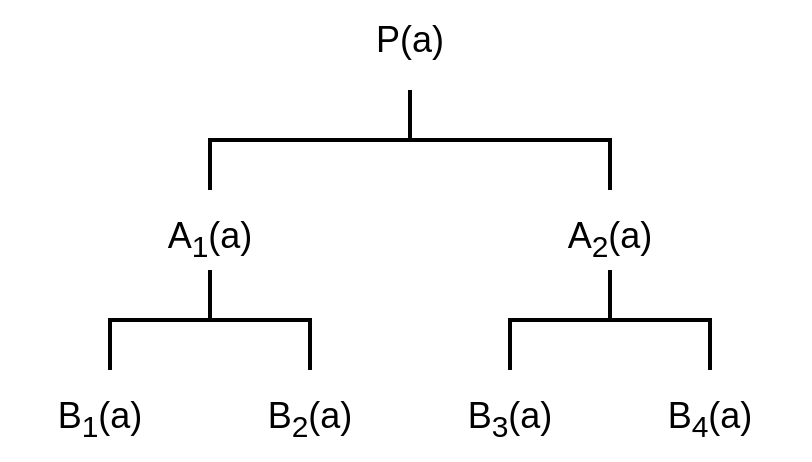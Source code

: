 <mxfile version="11.3.1" type="device" pages="1"><diagram id="OV0eygbDCuYKz4wfRWoF" name="Page-1"><mxGraphModel dx="789" dy="450" grid="1" gridSize="10" guides="1" tooltips="1" connect="1" arrows="1" fold="1" page="1" pageScale="1" pageWidth="827" pageHeight="1169" math="0" shadow="0"><root><mxCell id="0"/><mxCell id="1" parent="0"/><mxCell id="k0bP2BkYMo8m14vuQ25k-16" value="" style="strokeWidth=2;html=1;shape=mxgraph.flowchart.annotation_2;align=left;pointerEvents=1;rotation=90;" vertex="1" parent="1"><mxGeometry x="400" y="50" width="50" height="200" as="geometry"/></mxCell><mxCell id="k0bP2BkYMo8m14vuQ25k-17" value="P(a)" style="text;html=1;strokeColor=none;fillColor=none;align=center;verticalAlign=middle;whiteSpace=wrap;rounded=0;fontFamily=Helvetica;fontSize=18;" vertex="1" parent="1"><mxGeometry x="375" y="80" width="100" height="40" as="geometry"/></mxCell><mxCell id="k0bP2BkYMo8m14vuQ25k-18" value="A&lt;sub&gt;1&lt;/sub&gt;(a)" style="text;html=1;strokeColor=none;fillColor=none;align=center;verticalAlign=middle;whiteSpace=wrap;rounded=0;fontFamily=Helvetica;fontSize=18;" vertex="1" parent="1"><mxGeometry x="275" y="180" width="100" height="40" as="geometry"/></mxCell><mxCell id="k0bP2BkYMo8m14vuQ25k-19" value="A&lt;sub&gt;2&lt;/sub&gt;(a)" style="text;html=1;strokeColor=none;fillColor=none;align=center;verticalAlign=middle;whiteSpace=wrap;rounded=0;fontFamily=Helvetica;fontSize=18;" vertex="1" parent="1"><mxGeometry x="475" y="180" width="100" height="40" as="geometry"/></mxCell><mxCell id="k0bP2BkYMo8m14vuQ25k-21" value="" style="strokeWidth=2;html=1;shape=mxgraph.flowchart.annotation_2;align=left;pointerEvents=1;fontFamily=Helvetica;fontSize=18;rotation=90;" vertex="1" parent="1"><mxGeometry x="300" y="190" width="50" height="100" as="geometry"/></mxCell><mxCell id="k0bP2BkYMo8m14vuQ25k-22" value="" style="strokeWidth=2;html=1;shape=mxgraph.flowchart.annotation_2;align=left;pointerEvents=1;fontFamily=Helvetica;fontSize=18;rotation=90;" vertex="1" parent="1"><mxGeometry x="500" y="190" width="50" height="100" as="geometry"/></mxCell><mxCell id="k0bP2BkYMo8m14vuQ25k-24" value="B&lt;sub&gt;1&lt;/sub&gt;(a)" style="text;html=1;strokeColor=none;fillColor=none;align=center;verticalAlign=middle;whiteSpace=wrap;rounded=0;fontFamily=Helvetica;fontSize=18;" vertex="1" parent="1"><mxGeometry x="220" y="270" width="100" height="40" as="geometry"/></mxCell><mxCell id="k0bP2BkYMo8m14vuQ25k-25" value="B&lt;sub&gt;2&lt;/sub&gt;(a)" style="text;html=1;strokeColor=none;fillColor=none;align=center;verticalAlign=middle;whiteSpace=wrap;rounded=0;fontFamily=Helvetica;fontSize=18;" vertex="1" parent="1"><mxGeometry x="325" y="270" width="100" height="40" as="geometry"/></mxCell><mxCell id="k0bP2BkYMo8m14vuQ25k-27" value="B&lt;sub&gt;3&lt;/sub&gt;(a)" style="text;html=1;strokeColor=none;fillColor=none;align=center;verticalAlign=middle;whiteSpace=wrap;rounded=0;fontFamily=Helvetica;fontSize=18;" vertex="1" parent="1"><mxGeometry x="425" y="270" width="100" height="40" as="geometry"/></mxCell><mxCell id="k0bP2BkYMo8m14vuQ25k-28" value="B&lt;sub&gt;4&lt;/sub&gt;(a)" style="text;html=1;strokeColor=none;fillColor=none;align=center;verticalAlign=middle;whiteSpace=wrap;rounded=0;fontFamily=Helvetica;fontSize=18;" vertex="1" parent="1"><mxGeometry x="525" y="270" width="100" height="40" as="geometry"/></mxCell></root></mxGraphModel></diagram></mxfile>